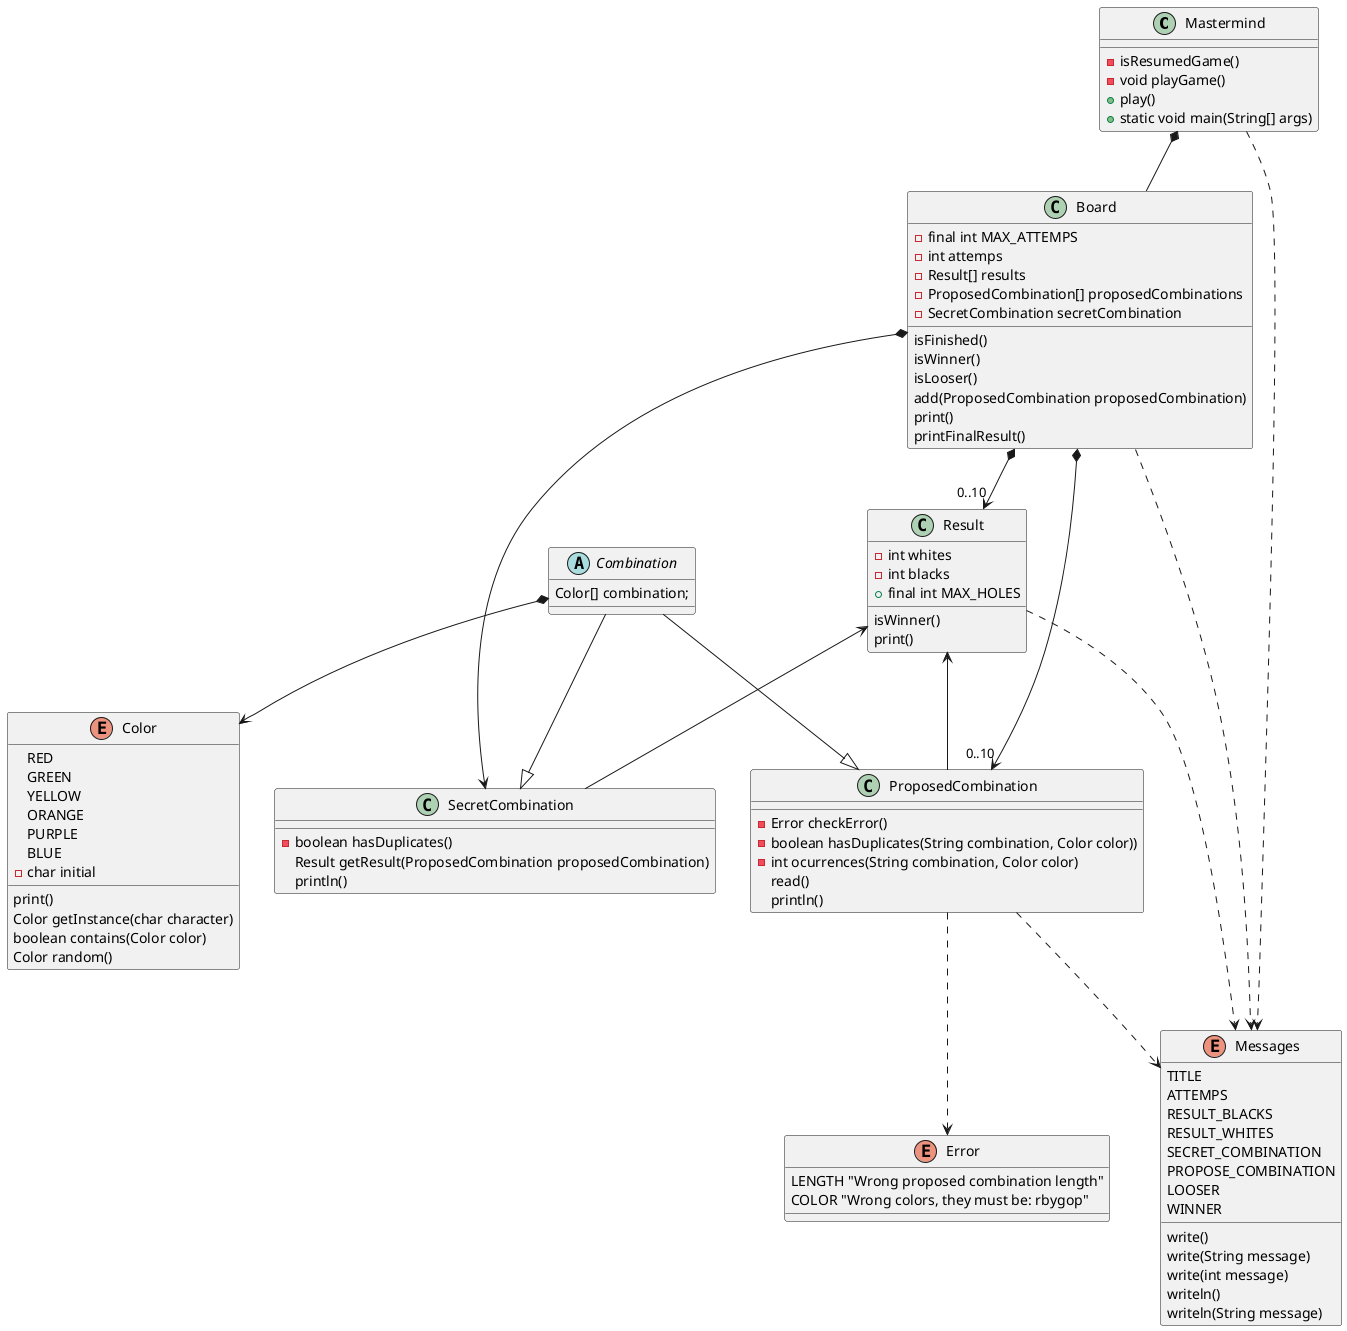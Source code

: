 @startuml

class Mastermind {
    - isResumedGame()
    - void playGame()
    + play()
    + static void main(String[] args)
}

class Board {
    - final int MAX_ATTEMPS
    - int attemps
    - Result[] results
    - ProposedCombination[] proposedCombinations
    - SecretCombination secretCombination
    isFinished()
    isWinner()
    isLooser()
    add(ProposedCombination proposedCombination)
    print()
    printFinalResult()
}

abstract class Combination {
    Color[] combination;
}

class SecretCombination {
    - boolean hasDuplicates()
    Result getResult(ProposedCombination proposedCombination)
    println()
}

class ProposedCombination {
    - Error checkError()
    - boolean hasDuplicates(String combination, Color color))
    - int ocurrences(String combination, Color color)
    read()
    println()
}
class Result {
    - int whites
    - int blacks
    + final int MAX_HOLES
    isWinner()
    print()
}
enum Messages{
    TITLE
    ATTEMPS
    RESULT_BLACKS
    RESULT_WHITES
    SECRET_COMBINATION
    PROPOSE_COMBINATION
    LOOSER
    WINNER
    write()
    write(String message)
    write(int message)
    writeln()
    writeln(String message)
}
enum Color {
    RED
    GREEN
    YELLOW
    ORANGE
    PURPLE
    BLUE
    - char initial
    print()
    Color getInstance(char character)
    boolean contains(Color color)
    Color random()
}
enum Error {
    LENGTH "Wrong proposed combination length"
    COLOR "Wrong colors, they must be: rbygop"
}

Mastermind *-- Board
Board *--> "0..10" Result
Board *--> "0..10" ProposedCombination
Board *--> SecretCombination
Combination --|> SecretCombination
Combination --|> ProposedCombination
Result <-- SecretCombination
Result <-- ProposedCombination
ProposedCombination ..> Error
Combination *--> Color
Mastermind ..> Messages
Board ..> Messages
Result ..> Messages
ProposedCombination ..> Messages

@enduml
